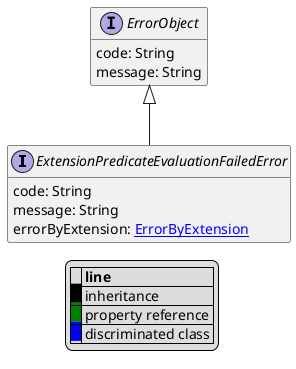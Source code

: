 @startuml

hide empty fields
hide empty methods
legend
|= |= line |
|<back:black>   </back>| inheritance |
|<back:green>   </back>| property reference |
|<back:blue>   </back>| discriminated class |
endlegend
interface ExtensionPredicateEvaluationFailedError [[ExtensionPredicateEvaluationFailedError.svg]] extends ErrorObject {
    code: String
    message: String
    errorByExtension: [[ErrorByExtension.svg ErrorByExtension]]
}
interface ErrorObject [[ErrorObject.svg]]  {
    code: String
    message: String
}





@enduml
